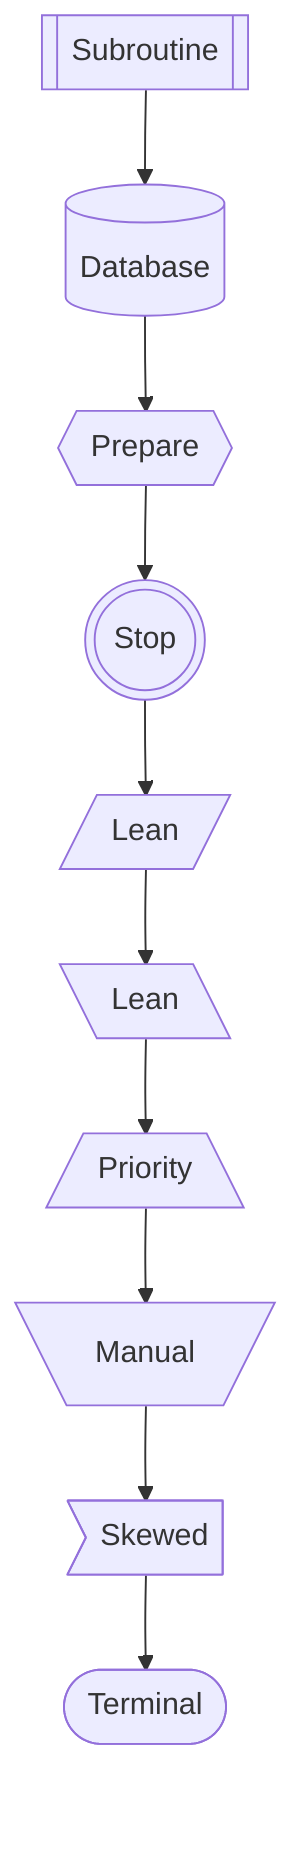 graph TD
    sub[[Subroutine]] --> cyl[(Database)]
    cyl --> hex{{Prepare}}
    hex --> stop(((Stop)))
    stop --> lean[/Lean/]
    lean --> leanAlt[\Lean\]
    leanAlt --> trap[/Priority\]
    trap --> trapAlt[\Manual/]
    trapAlt --> asym>Skewed]
    asym --> stadium([Terminal])